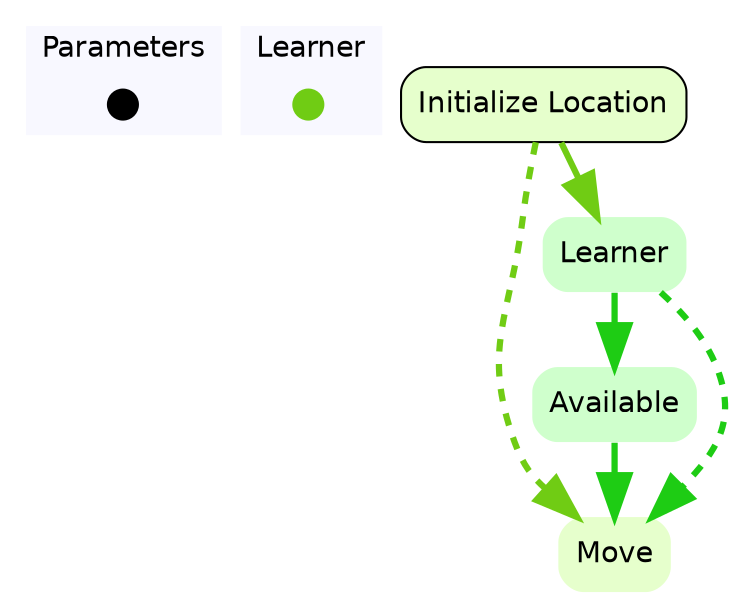 digraph initializeLocation {

	subgraph clustercontextKey {
		fontname=Helvetica;
		label="Parameters";
		style="filled";
		fillcolor=ghostwhite;
		color=white;
		labeljust=l;
		contextOverview [style=filled,shape=point,fixedsize=true,width=.2,height=.2,fontcolor=white,color="black",label=""];
	}
	subgraph clusterlearnerKey {
		fontname=Helvetica;
		nodesep=0.1;
		style="filled";
		fillcolor=ghostwhite;
		label="Learner";
		color=white;
		labeljust=l;
		initializeLocationOverview [fontname=Helvetica,style=filled,shape=point,fixedsize=true,width=.2,height=.2,fontcolor=white,color="0.25, 0.9 , 0.8",label="",URL="learner__Overview.svg"];

	}

//subgraph clusterinitializeLocation {
	//style=filled;
	//color=white;
	//fillcolor="0.0, 0.0, 0.98";
		initializeLocation [shape=box,style="rounded,filled",fontname=Helvetica,color=black,fillcolor="0.25, 0.2, 1.0",label="Initialize Location",URL="learner_initializeLocation.svg"];
	initializeLocation ->  learner [color="0.25, 0.9 , 0.8",penwidth=3.0,arrowsize=2.0];
		learner [shape=none,style="rounded,filled",fontname=Helvetica,color=gray,fillcolor="0.324, 0.2, 1.0",label="Learner"];
	learner ->  availableQuery [color="0.324, 0.9 , 0.8",penwidth=3.0,arrowsize=2.0];
		availableQuery [shape=none,style="rounded,filled",fontname=Helvetica,color="0.324, 0.2, 1.0",label="Available"];
	availableQuery ->  moveLearner [color="0.324, 0.9 , 0.8",penwidth=3.0,arrowsize=2.0];
		moveLearner [shape=none,style="rounded,filled",fontname=Helvetica,color="0.25, 0.2, 1.0",label="Move"];
	initializeLocation ->  moveLearner:nw [style=dashed,color="0.25, 0.9 , 0.8",penwidth=3.0,arrowsize=2.0];
	learner -> moveLearner:ne [style=dashed,color="0.324, 0.9 , 0.8",penwidth=3.0,arrowsize=2.0];
//}
}
